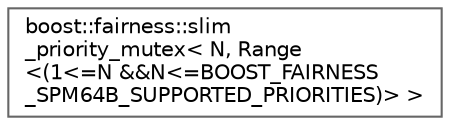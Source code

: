 digraph "Graphical Class Hierarchy"
{
 // LATEX_PDF_SIZE
  bgcolor="transparent";
  edge [fontname=Helvetica,fontsize=10,labelfontname=Helvetica,labelfontsize=10];
  node [fontname=Helvetica,fontsize=10,shape=box,height=0.2,width=0.4];
  rankdir="LR";
  Node0 [id="Node000000",label="boost::fairness::slim\l_priority_mutex\< N, Range\l\<(1\<=N &&N\<=BOOST_FAIRNESS\l_SPM64B_SUPPORTED_PRIORITIES)\> \>",height=0.2,width=0.4,color="grey40", fillcolor="white", style="filled",URL="$classboost_1_1fairness_1_1slim__priority__mutex_3_01_n_00_01_range_3_071_3_0a_n_01_6_6_n_3_0a_b_b4f9470bedffc7482fae608f1a244fb6.html",tooltip="The slim_priority_mutex is an advanced synchronization mechanism that enhances the traditional mutex ..."];
}
